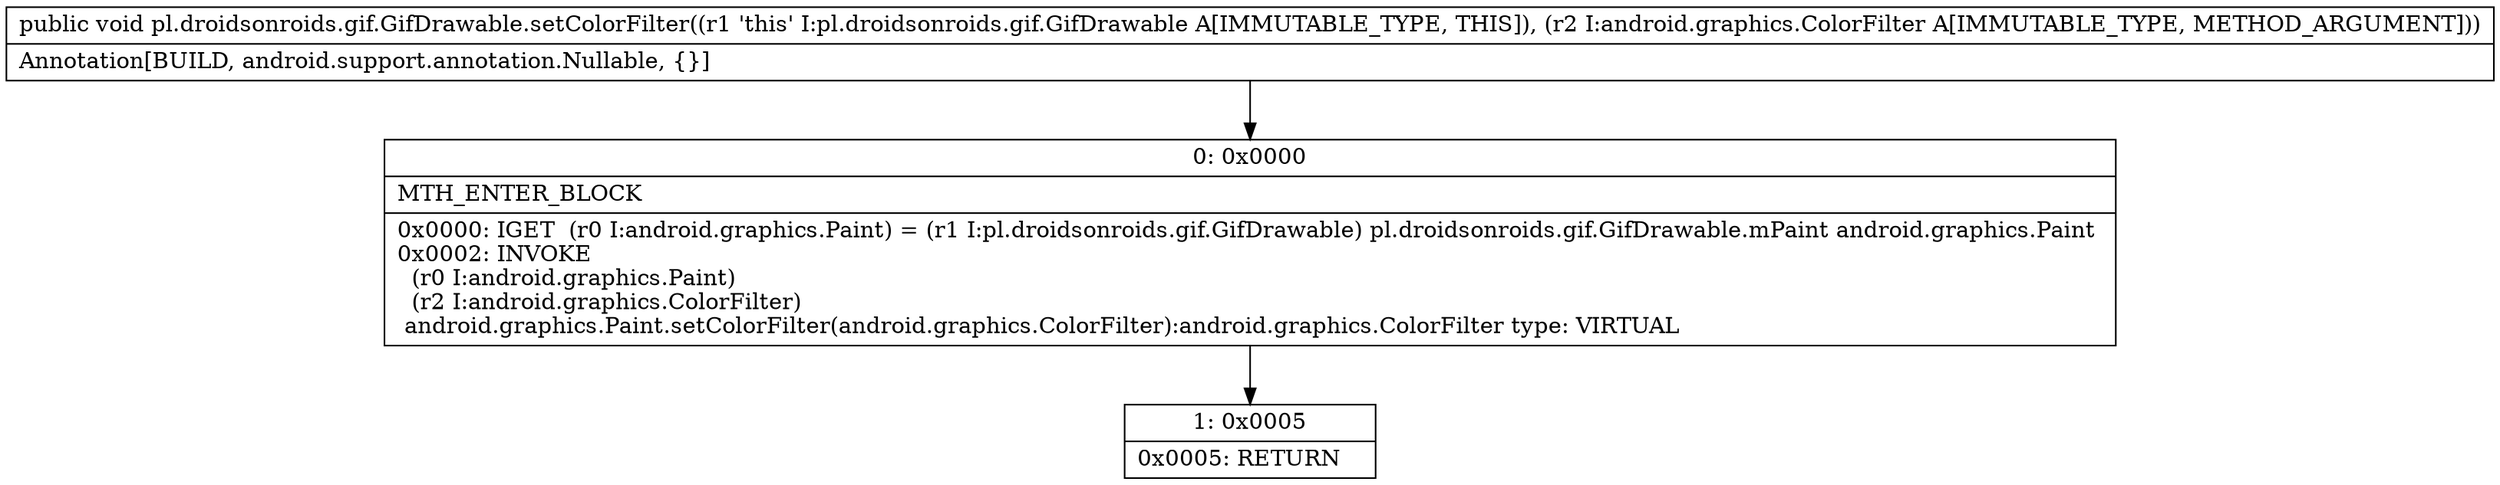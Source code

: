 digraph "CFG forpl.droidsonroids.gif.GifDrawable.setColorFilter(Landroid\/graphics\/ColorFilter;)V" {
Node_0 [shape=record,label="{0\:\ 0x0000|MTH_ENTER_BLOCK\l|0x0000: IGET  (r0 I:android.graphics.Paint) = (r1 I:pl.droidsonroids.gif.GifDrawable) pl.droidsonroids.gif.GifDrawable.mPaint android.graphics.Paint \l0x0002: INVOKE  \l  (r0 I:android.graphics.Paint)\l  (r2 I:android.graphics.ColorFilter)\l android.graphics.Paint.setColorFilter(android.graphics.ColorFilter):android.graphics.ColorFilter type: VIRTUAL \l}"];
Node_1 [shape=record,label="{1\:\ 0x0005|0x0005: RETURN   \l}"];
MethodNode[shape=record,label="{public void pl.droidsonroids.gif.GifDrawable.setColorFilter((r1 'this' I:pl.droidsonroids.gif.GifDrawable A[IMMUTABLE_TYPE, THIS]), (r2 I:android.graphics.ColorFilter A[IMMUTABLE_TYPE, METHOD_ARGUMENT]))  | Annotation[BUILD, android.support.annotation.Nullable, \{\}]\l}"];
MethodNode -> Node_0;
Node_0 -> Node_1;
}

